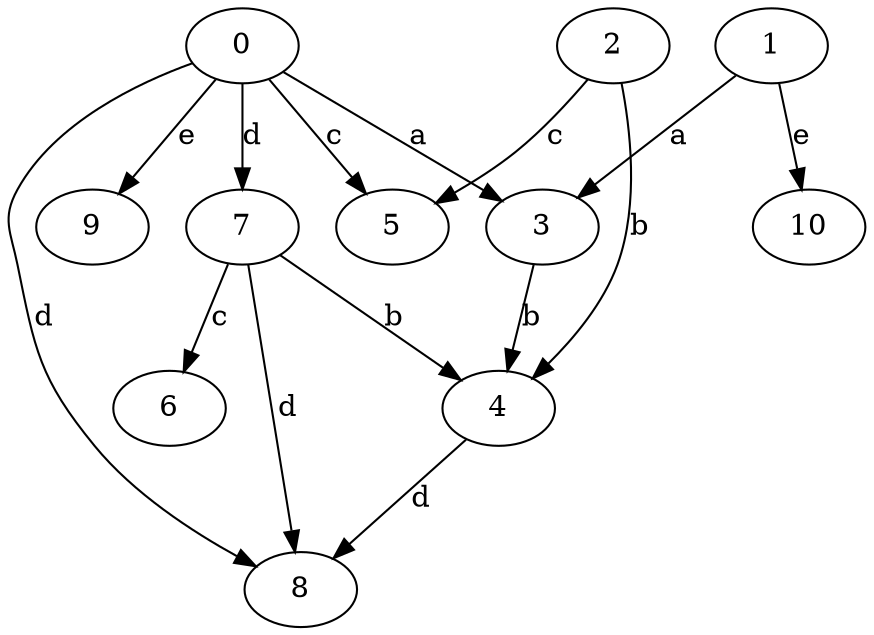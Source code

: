 strict digraph  {
1;
2;
3;
0;
4;
5;
6;
7;
8;
9;
10;
1 -> 3  [label=a];
1 -> 10  [label=e];
2 -> 4  [label=b];
2 -> 5  [label=c];
3 -> 4  [label=b];
0 -> 3  [label=a];
0 -> 5  [label=c];
0 -> 7  [label=d];
0 -> 8  [label=d];
0 -> 9  [label=e];
4 -> 8  [label=d];
7 -> 4  [label=b];
7 -> 6  [label=c];
7 -> 8  [label=d];
}
